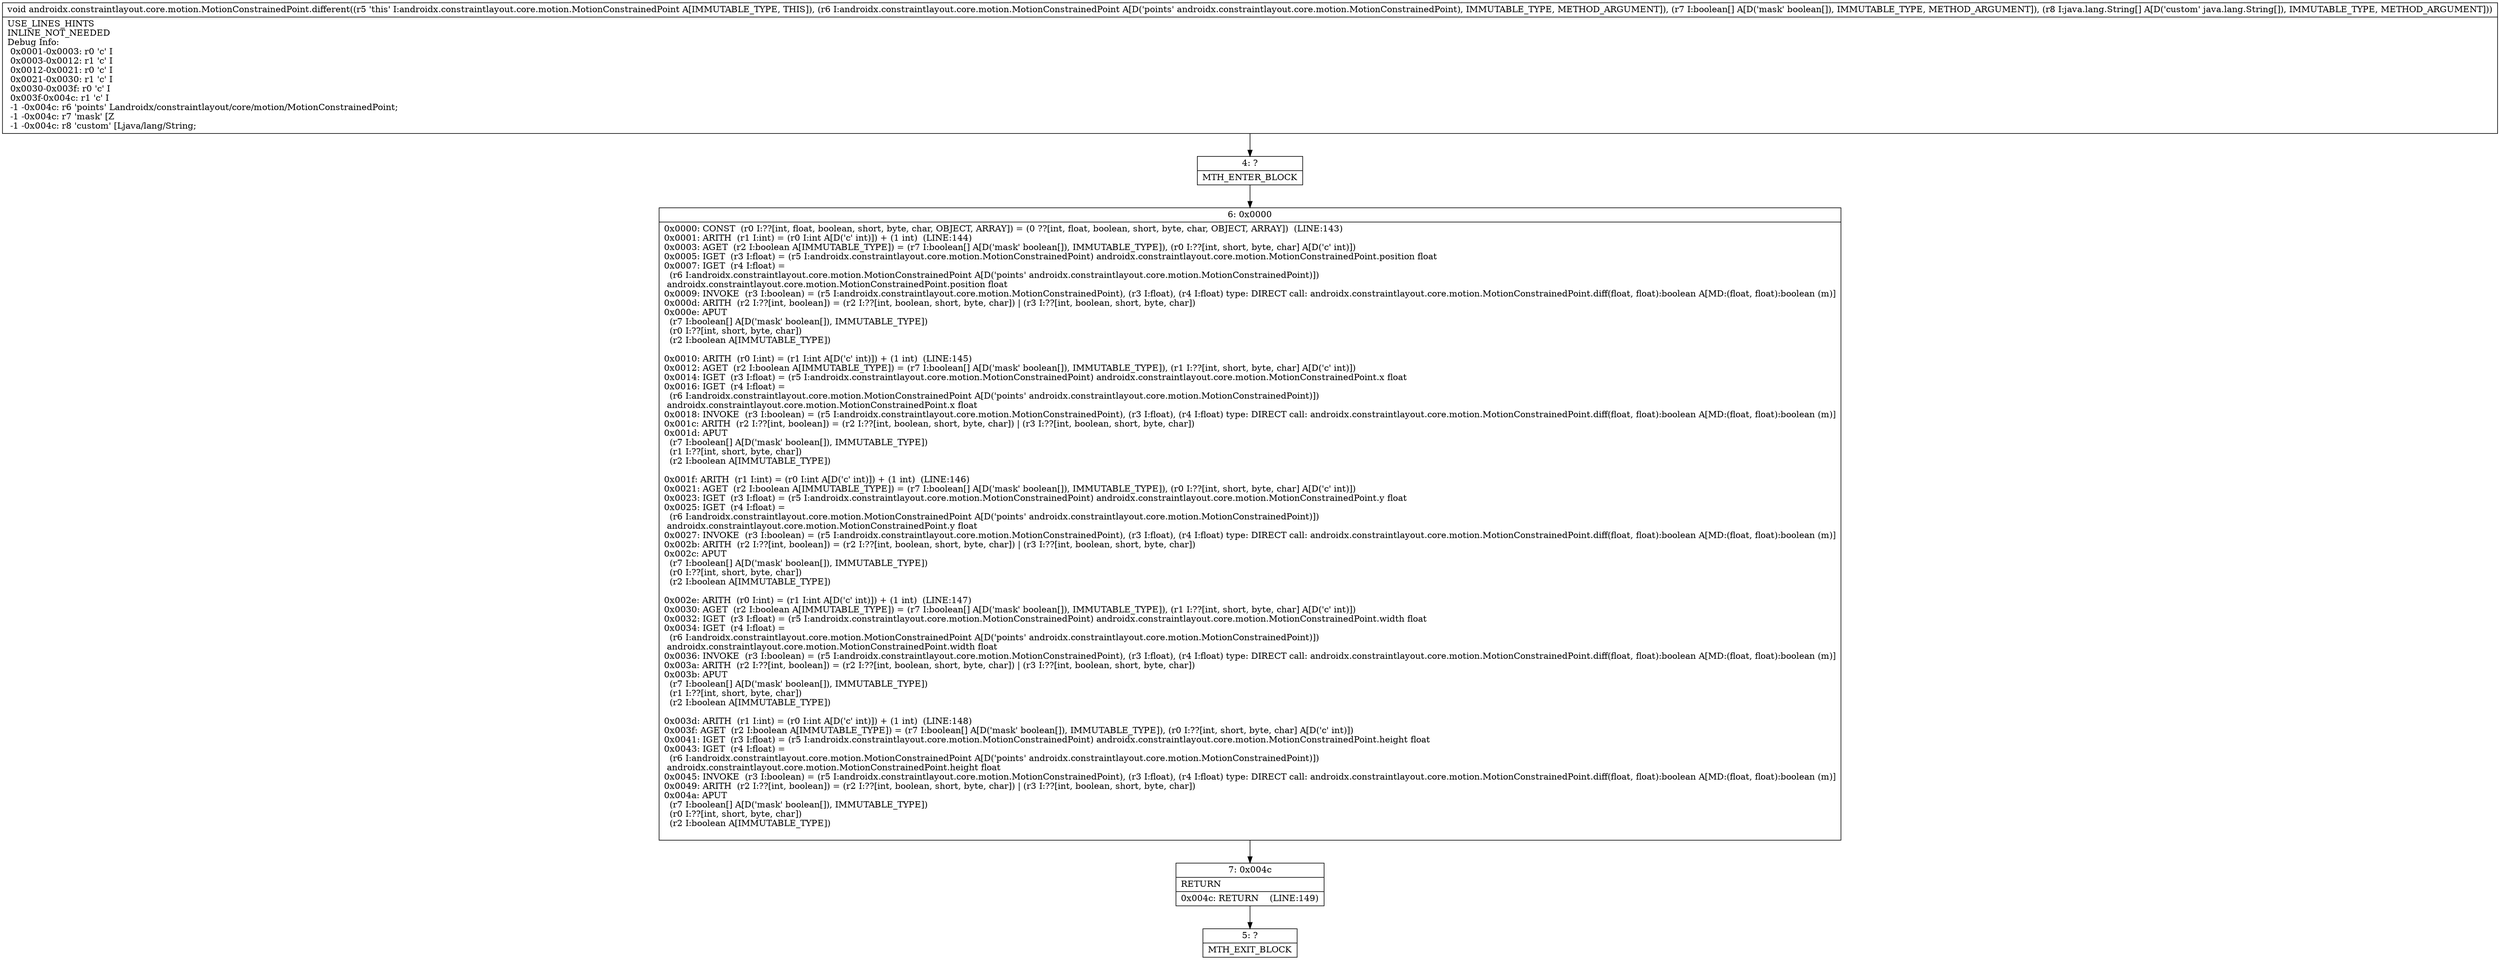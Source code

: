 digraph "CFG forandroidx.constraintlayout.core.motion.MotionConstrainedPoint.different(Landroidx\/constraintlayout\/core\/motion\/MotionConstrainedPoint;[Z[Ljava\/lang\/String;)V" {
Node_4 [shape=record,label="{4\:\ ?|MTH_ENTER_BLOCK\l}"];
Node_6 [shape=record,label="{6\:\ 0x0000|0x0000: CONST  (r0 I:??[int, float, boolean, short, byte, char, OBJECT, ARRAY]) = (0 ??[int, float, boolean, short, byte, char, OBJECT, ARRAY])  (LINE:143)\l0x0001: ARITH  (r1 I:int) = (r0 I:int A[D('c' int)]) + (1 int)  (LINE:144)\l0x0003: AGET  (r2 I:boolean A[IMMUTABLE_TYPE]) = (r7 I:boolean[] A[D('mask' boolean[]), IMMUTABLE_TYPE]), (r0 I:??[int, short, byte, char] A[D('c' int)]) \l0x0005: IGET  (r3 I:float) = (r5 I:androidx.constraintlayout.core.motion.MotionConstrainedPoint) androidx.constraintlayout.core.motion.MotionConstrainedPoint.position float \l0x0007: IGET  (r4 I:float) = \l  (r6 I:androidx.constraintlayout.core.motion.MotionConstrainedPoint A[D('points' androidx.constraintlayout.core.motion.MotionConstrainedPoint)])\l androidx.constraintlayout.core.motion.MotionConstrainedPoint.position float \l0x0009: INVOKE  (r3 I:boolean) = (r5 I:androidx.constraintlayout.core.motion.MotionConstrainedPoint), (r3 I:float), (r4 I:float) type: DIRECT call: androidx.constraintlayout.core.motion.MotionConstrainedPoint.diff(float, float):boolean A[MD:(float, float):boolean (m)]\l0x000d: ARITH  (r2 I:??[int, boolean]) = (r2 I:??[int, boolean, short, byte, char]) \| (r3 I:??[int, boolean, short, byte, char]) \l0x000e: APUT  \l  (r7 I:boolean[] A[D('mask' boolean[]), IMMUTABLE_TYPE])\l  (r0 I:??[int, short, byte, char])\l  (r2 I:boolean A[IMMUTABLE_TYPE])\l \l0x0010: ARITH  (r0 I:int) = (r1 I:int A[D('c' int)]) + (1 int)  (LINE:145)\l0x0012: AGET  (r2 I:boolean A[IMMUTABLE_TYPE]) = (r7 I:boolean[] A[D('mask' boolean[]), IMMUTABLE_TYPE]), (r1 I:??[int, short, byte, char] A[D('c' int)]) \l0x0014: IGET  (r3 I:float) = (r5 I:androidx.constraintlayout.core.motion.MotionConstrainedPoint) androidx.constraintlayout.core.motion.MotionConstrainedPoint.x float \l0x0016: IGET  (r4 I:float) = \l  (r6 I:androidx.constraintlayout.core.motion.MotionConstrainedPoint A[D('points' androidx.constraintlayout.core.motion.MotionConstrainedPoint)])\l androidx.constraintlayout.core.motion.MotionConstrainedPoint.x float \l0x0018: INVOKE  (r3 I:boolean) = (r5 I:androidx.constraintlayout.core.motion.MotionConstrainedPoint), (r3 I:float), (r4 I:float) type: DIRECT call: androidx.constraintlayout.core.motion.MotionConstrainedPoint.diff(float, float):boolean A[MD:(float, float):boolean (m)]\l0x001c: ARITH  (r2 I:??[int, boolean]) = (r2 I:??[int, boolean, short, byte, char]) \| (r3 I:??[int, boolean, short, byte, char]) \l0x001d: APUT  \l  (r7 I:boolean[] A[D('mask' boolean[]), IMMUTABLE_TYPE])\l  (r1 I:??[int, short, byte, char])\l  (r2 I:boolean A[IMMUTABLE_TYPE])\l \l0x001f: ARITH  (r1 I:int) = (r0 I:int A[D('c' int)]) + (1 int)  (LINE:146)\l0x0021: AGET  (r2 I:boolean A[IMMUTABLE_TYPE]) = (r7 I:boolean[] A[D('mask' boolean[]), IMMUTABLE_TYPE]), (r0 I:??[int, short, byte, char] A[D('c' int)]) \l0x0023: IGET  (r3 I:float) = (r5 I:androidx.constraintlayout.core.motion.MotionConstrainedPoint) androidx.constraintlayout.core.motion.MotionConstrainedPoint.y float \l0x0025: IGET  (r4 I:float) = \l  (r6 I:androidx.constraintlayout.core.motion.MotionConstrainedPoint A[D('points' androidx.constraintlayout.core.motion.MotionConstrainedPoint)])\l androidx.constraintlayout.core.motion.MotionConstrainedPoint.y float \l0x0027: INVOKE  (r3 I:boolean) = (r5 I:androidx.constraintlayout.core.motion.MotionConstrainedPoint), (r3 I:float), (r4 I:float) type: DIRECT call: androidx.constraintlayout.core.motion.MotionConstrainedPoint.diff(float, float):boolean A[MD:(float, float):boolean (m)]\l0x002b: ARITH  (r2 I:??[int, boolean]) = (r2 I:??[int, boolean, short, byte, char]) \| (r3 I:??[int, boolean, short, byte, char]) \l0x002c: APUT  \l  (r7 I:boolean[] A[D('mask' boolean[]), IMMUTABLE_TYPE])\l  (r0 I:??[int, short, byte, char])\l  (r2 I:boolean A[IMMUTABLE_TYPE])\l \l0x002e: ARITH  (r0 I:int) = (r1 I:int A[D('c' int)]) + (1 int)  (LINE:147)\l0x0030: AGET  (r2 I:boolean A[IMMUTABLE_TYPE]) = (r7 I:boolean[] A[D('mask' boolean[]), IMMUTABLE_TYPE]), (r1 I:??[int, short, byte, char] A[D('c' int)]) \l0x0032: IGET  (r3 I:float) = (r5 I:androidx.constraintlayout.core.motion.MotionConstrainedPoint) androidx.constraintlayout.core.motion.MotionConstrainedPoint.width float \l0x0034: IGET  (r4 I:float) = \l  (r6 I:androidx.constraintlayout.core.motion.MotionConstrainedPoint A[D('points' androidx.constraintlayout.core.motion.MotionConstrainedPoint)])\l androidx.constraintlayout.core.motion.MotionConstrainedPoint.width float \l0x0036: INVOKE  (r3 I:boolean) = (r5 I:androidx.constraintlayout.core.motion.MotionConstrainedPoint), (r3 I:float), (r4 I:float) type: DIRECT call: androidx.constraintlayout.core.motion.MotionConstrainedPoint.diff(float, float):boolean A[MD:(float, float):boolean (m)]\l0x003a: ARITH  (r2 I:??[int, boolean]) = (r2 I:??[int, boolean, short, byte, char]) \| (r3 I:??[int, boolean, short, byte, char]) \l0x003b: APUT  \l  (r7 I:boolean[] A[D('mask' boolean[]), IMMUTABLE_TYPE])\l  (r1 I:??[int, short, byte, char])\l  (r2 I:boolean A[IMMUTABLE_TYPE])\l \l0x003d: ARITH  (r1 I:int) = (r0 I:int A[D('c' int)]) + (1 int)  (LINE:148)\l0x003f: AGET  (r2 I:boolean A[IMMUTABLE_TYPE]) = (r7 I:boolean[] A[D('mask' boolean[]), IMMUTABLE_TYPE]), (r0 I:??[int, short, byte, char] A[D('c' int)]) \l0x0041: IGET  (r3 I:float) = (r5 I:androidx.constraintlayout.core.motion.MotionConstrainedPoint) androidx.constraintlayout.core.motion.MotionConstrainedPoint.height float \l0x0043: IGET  (r4 I:float) = \l  (r6 I:androidx.constraintlayout.core.motion.MotionConstrainedPoint A[D('points' androidx.constraintlayout.core.motion.MotionConstrainedPoint)])\l androidx.constraintlayout.core.motion.MotionConstrainedPoint.height float \l0x0045: INVOKE  (r3 I:boolean) = (r5 I:androidx.constraintlayout.core.motion.MotionConstrainedPoint), (r3 I:float), (r4 I:float) type: DIRECT call: androidx.constraintlayout.core.motion.MotionConstrainedPoint.diff(float, float):boolean A[MD:(float, float):boolean (m)]\l0x0049: ARITH  (r2 I:??[int, boolean]) = (r2 I:??[int, boolean, short, byte, char]) \| (r3 I:??[int, boolean, short, byte, char]) \l0x004a: APUT  \l  (r7 I:boolean[] A[D('mask' boolean[]), IMMUTABLE_TYPE])\l  (r0 I:??[int, short, byte, char])\l  (r2 I:boolean A[IMMUTABLE_TYPE])\l \l}"];
Node_7 [shape=record,label="{7\:\ 0x004c|RETURN\l|0x004c: RETURN    (LINE:149)\l}"];
Node_5 [shape=record,label="{5\:\ ?|MTH_EXIT_BLOCK\l}"];
MethodNode[shape=record,label="{void androidx.constraintlayout.core.motion.MotionConstrainedPoint.different((r5 'this' I:androidx.constraintlayout.core.motion.MotionConstrainedPoint A[IMMUTABLE_TYPE, THIS]), (r6 I:androidx.constraintlayout.core.motion.MotionConstrainedPoint A[D('points' androidx.constraintlayout.core.motion.MotionConstrainedPoint), IMMUTABLE_TYPE, METHOD_ARGUMENT]), (r7 I:boolean[] A[D('mask' boolean[]), IMMUTABLE_TYPE, METHOD_ARGUMENT]), (r8 I:java.lang.String[] A[D('custom' java.lang.String[]), IMMUTABLE_TYPE, METHOD_ARGUMENT]))  | USE_LINES_HINTS\lINLINE_NOT_NEEDED\lDebug Info:\l  0x0001\-0x0003: r0 'c' I\l  0x0003\-0x0012: r1 'c' I\l  0x0012\-0x0021: r0 'c' I\l  0x0021\-0x0030: r1 'c' I\l  0x0030\-0x003f: r0 'c' I\l  0x003f\-0x004c: r1 'c' I\l  \-1 \-0x004c: r6 'points' Landroidx\/constraintlayout\/core\/motion\/MotionConstrainedPoint;\l  \-1 \-0x004c: r7 'mask' [Z\l  \-1 \-0x004c: r8 'custom' [Ljava\/lang\/String;\l}"];
MethodNode -> Node_4;Node_4 -> Node_6;
Node_6 -> Node_7;
Node_7 -> Node_5;
}

